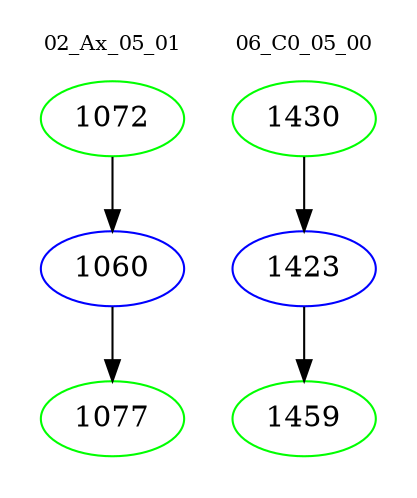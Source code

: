 digraph{
subgraph cluster_0 {
color = white
label = "02_Ax_05_01";
fontsize=10;
T0_1072 [label="1072", color="green"]
T0_1072 -> T0_1060 [color="black"]
T0_1060 [label="1060", color="blue"]
T0_1060 -> T0_1077 [color="black"]
T0_1077 [label="1077", color="green"]
}
subgraph cluster_1 {
color = white
label = "06_C0_05_00";
fontsize=10;
T1_1430 [label="1430", color="green"]
T1_1430 -> T1_1423 [color="black"]
T1_1423 [label="1423", color="blue"]
T1_1423 -> T1_1459 [color="black"]
T1_1459 [label="1459", color="green"]
}
}
